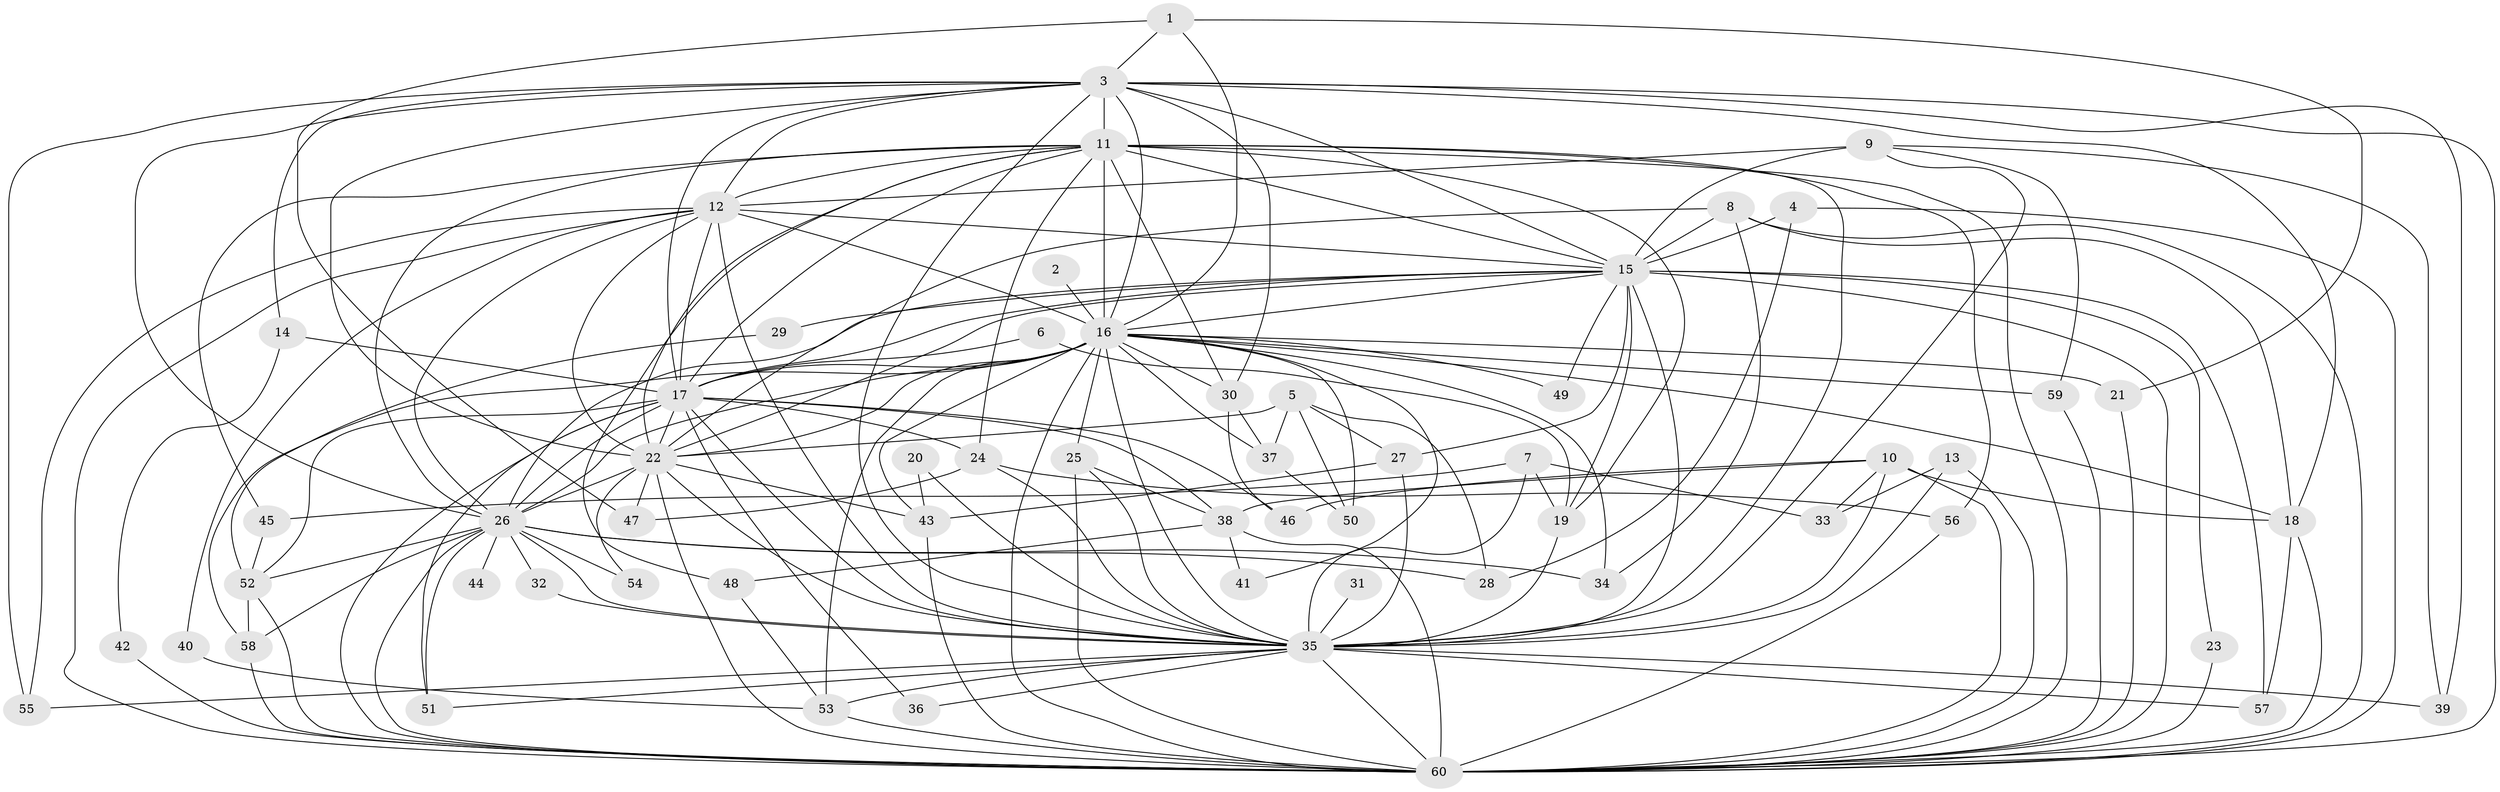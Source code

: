 // original degree distribution, {21: 0.016666666666666666, 35: 0.008333333333333333, 17: 0.008333333333333333, 27: 0.008333333333333333, 23: 0.008333333333333333, 15: 0.008333333333333333, 30: 0.008333333333333333, 22: 0.008333333333333333, 18: 0.008333333333333333, 6: 0.058333333333333334, 2: 0.55, 4: 0.06666666666666667, 5: 0.03333333333333333, 3: 0.20833333333333334}
// Generated by graph-tools (version 1.1) at 2025/01/03/09/25 03:01:21]
// undirected, 60 vertices, 175 edges
graph export_dot {
graph [start="1"]
  node [color=gray90,style=filled];
  1;
  2;
  3;
  4;
  5;
  6;
  7;
  8;
  9;
  10;
  11;
  12;
  13;
  14;
  15;
  16;
  17;
  18;
  19;
  20;
  21;
  22;
  23;
  24;
  25;
  26;
  27;
  28;
  29;
  30;
  31;
  32;
  33;
  34;
  35;
  36;
  37;
  38;
  39;
  40;
  41;
  42;
  43;
  44;
  45;
  46;
  47;
  48;
  49;
  50;
  51;
  52;
  53;
  54;
  55;
  56;
  57;
  58;
  59;
  60;
  1 -- 3 [weight=1.0];
  1 -- 16 [weight=1.0];
  1 -- 21 [weight=1.0];
  1 -- 47 [weight=1.0];
  2 -- 16 [weight=1.0];
  3 -- 11 [weight=2.0];
  3 -- 12 [weight=1.0];
  3 -- 14 [weight=1.0];
  3 -- 15 [weight=1.0];
  3 -- 16 [weight=2.0];
  3 -- 17 [weight=1.0];
  3 -- 18 [weight=1.0];
  3 -- 22 [weight=1.0];
  3 -- 26 [weight=1.0];
  3 -- 30 [weight=1.0];
  3 -- 35 [weight=1.0];
  3 -- 39 [weight=1.0];
  3 -- 55 [weight=1.0];
  3 -- 60 [weight=1.0];
  4 -- 15 [weight=1.0];
  4 -- 28 [weight=1.0];
  4 -- 60 [weight=1.0];
  5 -- 22 [weight=1.0];
  5 -- 27 [weight=1.0];
  5 -- 28 [weight=1.0];
  5 -- 37 [weight=1.0];
  5 -- 50 [weight=1.0];
  6 -- 17 [weight=1.0];
  6 -- 19 [weight=1.0];
  7 -- 19 [weight=1.0];
  7 -- 33 [weight=1.0];
  7 -- 35 [weight=2.0];
  7 -- 45 [weight=1.0];
  8 -- 15 [weight=1.0];
  8 -- 18 [weight=1.0];
  8 -- 22 [weight=1.0];
  8 -- 34 [weight=1.0];
  8 -- 60 [weight=1.0];
  9 -- 12 [weight=1.0];
  9 -- 15 [weight=2.0];
  9 -- 35 [weight=1.0];
  9 -- 39 [weight=1.0];
  9 -- 59 [weight=1.0];
  10 -- 18 [weight=1.0];
  10 -- 33 [weight=1.0];
  10 -- 35 [weight=1.0];
  10 -- 38 [weight=1.0];
  10 -- 46 [weight=1.0];
  10 -- 60 [weight=1.0];
  11 -- 12 [weight=1.0];
  11 -- 15 [weight=1.0];
  11 -- 16 [weight=3.0];
  11 -- 17 [weight=2.0];
  11 -- 19 [weight=1.0];
  11 -- 22 [weight=1.0];
  11 -- 24 [weight=1.0];
  11 -- 26 [weight=2.0];
  11 -- 30 [weight=2.0];
  11 -- 35 [weight=2.0];
  11 -- 45 [weight=1.0];
  11 -- 48 [weight=1.0];
  11 -- 56 [weight=1.0];
  11 -- 60 [weight=2.0];
  12 -- 15 [weight=2.0];
  12 -- 16 [weight=1.0];
  12 -- 17 [weight=1.0];
  12 -- 22 [weight=1.0];
  12 -- 26 [weight=1.0];
  12 -- 35 [weight=3.0];
  12 -- 40 [weight=1.0];
  12 -- 55 [weight=1.0];
  12 -- 60 [weight=1.0];
  13 -- 33 [weight=1.0];
  13 -- 35 [weight=1.0];
  13 -- 60 [weight=1.0];
  14 -- 17 [weight=1.0];
  14 -- 42 [weight=1.0];
  15 -- 16 [weight=1.0];
  15 -- 17 [weight=1.0];
  15 -- 19 [weight=1.0];
  15 -- 22 [weight=2.0];
  15 -- 23 [weight=1.0];
  15 -- 26 [weight=1.0];
  15 -- 27 [weight=1.0];
  15 -- 29 [weight=1.0];
  15 -- 35 [weight=2.0];
  15 -- 49 [weight=1.0];
  15 -- 57 [weight=1.0];
  15 -- 60 [weight=1.0];
  16 -- 17 [weight=1.0];
  16 -- 18 [weight=1.0];
  16 -- 21 [weight=1.0];
  16 -- 22 [weight=1.0];
  16 -- 25 [weight=1.0];
  16 -- 26 [weight=1.0];
  16 -- 30 [weight=1.0];
  16 -- 34 [weight=1.0];
  16 -- 35 [weight=1.0];
  16 -- 37 [weight=1.0];
  16 -- 41 [weight=1.0];
  16 -- 43 [weight=2.0];
  16 -- 49 [weight=1.0];
  16 -- 50 [weight=1.0];
  16 -- 53 [weight=1.0];
  16 -- 58 [weight=1.0];
  16 -- 59 [weight=1.0];
  16 -- 60 [weight=1.0];
  17 -- 22 [weight=3.0];
  17 -- 24 [weight=1.0];
  17 -- 26 [weight=2.0];
  17 -- 35 [weight=1.0];
  17 -- 36 [weight=1.0];
  17 -- 38 [weight=1.0];
  17 -- 46 [weight=1.0];
  17 -- 51 [weight=1.0];
  17 -- 52 [weight=1.0];
  17 -- 60 [weight=1.0];
  18 -- 57 [weight=1.0];
  18 -- 60 [weight=1.0];
  19 -- 35 [weight=2.0];
  20 -- 35 [weight=1.0];
  20 -- 43 [weight=1.0];
  21 -- 60 [weight=1.0];
  22 -- 26 [weight=1.0];
  22 -- 35 [weight=1.0];
  22 -- 43 [weight=1.0];
  22 -- 47 [weight=1.0];
  22 -- 54 [weight=1.0];
  22 -- 60 [weight=1.0];
  23 -- 60 [weight=1.0];
  24 -- 35 [weight=1.0];
  24 -- 47 [weight=1.0];
  24 -- 56 [weight=1.0];
  25 -- 35 [weight=1.0];
  25 -- 38 [weight=1.0];
  25 -- 60 [weight=1.0];
  26 -- 28 [weight=1.0];
  26 -- 32 [weight=1.0];
  26 -- 34 [weight=2.0];
  26 -- 35 [weight=1.0];
  26 -- 44 [weight=1.0];
  26 -- 51 [weight=1.0];
  26 -- 52 [weight=1.0];
  26 -- 54 [weight=1.0];
  26 -- 58 [weight=1.0];
  26 -- 60 [weight=1.0];
  27 -- 35 [weight=2.0];
  27 -- 43 [weight=1.0];
  29 -- 52 [weight=1.0];
  30 -- 37 [weight=1.0];
  30 -- 46 [weight=1.0];
  31 -- 35 [weight=1.0];
  32 -- 35 [weight=1.0];
  35 -- 36 [weight=1.0];
  35 -- 39 [weight=1.0];
  35 -- 51 [weight=1.0];
  35 -- 53 [weight=1.0];
  35 -- 55 [weight=1.0];
  35 -- 57 [weight=1.0];
  35 -- 60 [weight=1.0];
  37 -- 50 [weight=1.0];
  38 -- 41 [weight=1.0];
  38 -- 48 [weight=1.0];
  38 -- 60 [weight=1.0];
  40 -- 53 [weight=1.0];
  42 -- 60 [weight=1.0];
  43 -- 60 [weight=1.0];
  45 -- 52 [weight=1.0];
  48 -- 53 [weight=1.0];
  52 -- 58 [weight=1.0];
  52 -- 60 [weight=1.0];
  53 -- 60 [weight=2.0];
  56 -- 60 [weight=1.0];
  58 -- 60 [weight=1.0];
  59 -- 60 [weight=1.0];
}
